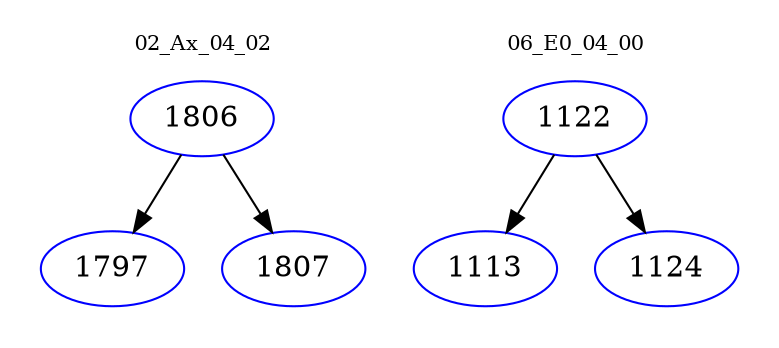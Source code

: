 digraph{
subgraph cluster_0 {
color = white
label = "02_Ax_04_02";
fontsize=10;
T0_1806 [label="1806", color="blue"]
T0_1806 -> T0_1797 [color="black"]
T0_1797 [label="1797", color="blue"]
T0_1806 -> T0_1807 [color="black"]
T0_1807 [label="1807", color="blue"]
}
subgraph cluster_1 {
color = white
label = "06_E0_04_00";
fontsize=10;
T1_1122 [label="1122", color="blue"]
T1_1122 -> T1_1113 [color="black"]
T1_1113 [label="1113", color="blue"]
T1_1122 -> T1_1124 [color="black"]
T1_1124 [label="1124", color="blue"]
}
}
